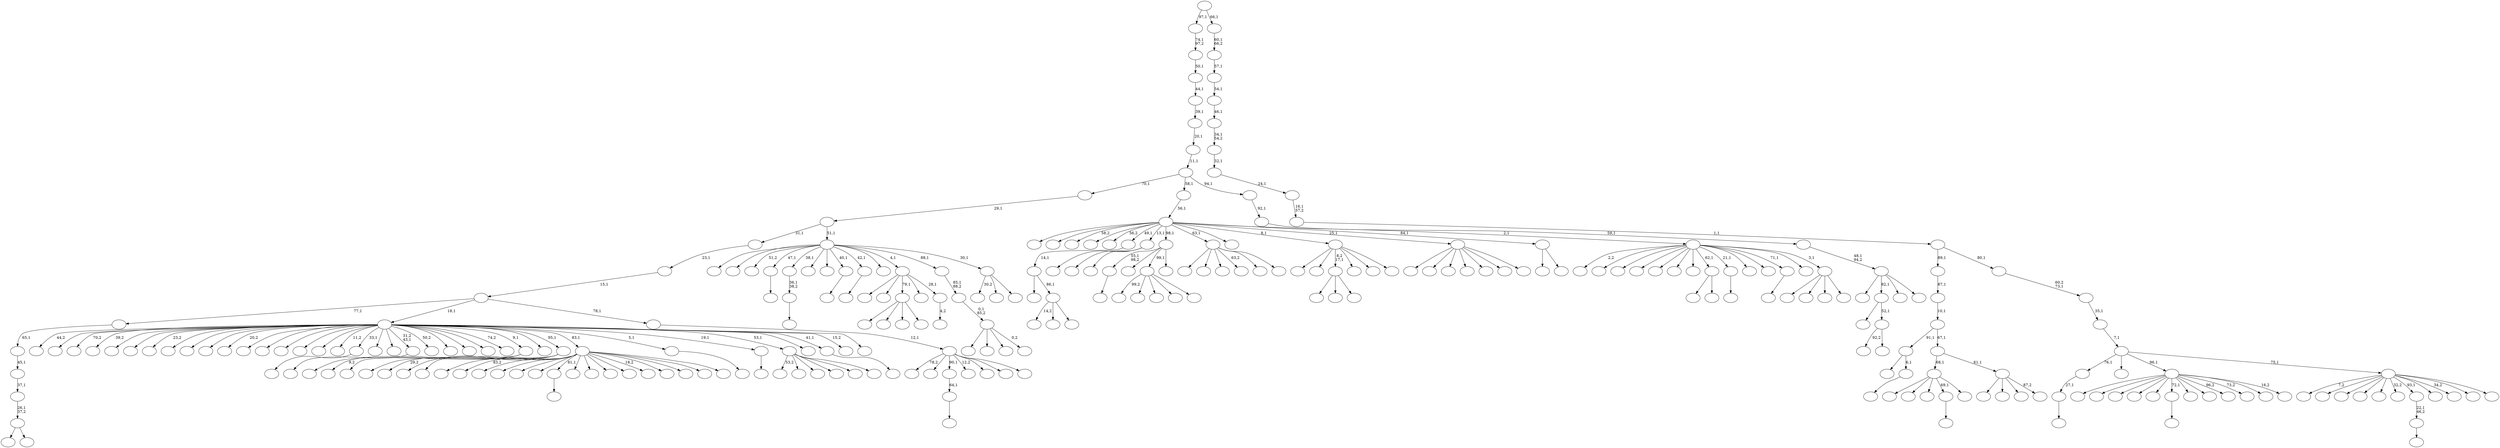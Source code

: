 digraph T {
	300 [label=""]
	299 [label=""]
	298 [label=""]
	297 [label=""]
	296 [label=""]
	295 [label=""]
	294 [label=""]
	293 [label=""]
	292 [label=""]
	291 [label=""]
	290 [label=""]
	289 [label=""]
	288 [label=""]
	287 [label=""]
	286 [label=""]
	285 [label=""]
	284 [label=""]
	283 [label=""]
	282 [label=""]
	281 [label=""]
	280 [label=""]
	279 [label=""]
	278 [label=""]
	277 [label=""]
	276 [label=""]
	275 [label=""]
	274 [label=""]
	273 [label=""]
	272 [label=""]
	271 [label=""]
	270 [label=""]
	269 [label=""]
	268 [label=""]
	267 [label=""]
	266 [label=""]
	265 [label=""]
	264 [label=""]
	263 [label=""]
	262 [label=""]
	261 [label=""]
	260 [label=""]
	259 [label=""]
	258 [label=""]
	257 [label=""]
	256 [label=""]
	255 [label=""]
	254 [label=""]
	253 [label=""]
	252 [label=""]
	251 [label=""]
	250 [label=""]
	249 [label=""]
	248 [label=""]
	247 [label=""]
	246 [label=""]
	245 [label=""]
	244 [label=""]
	243 [label=""]
	242 [label=""]
	241 [label=""]
	240 [label=""]
	239 [label=""]
	238 [label=""]
	237 [label=""]
	236 [label=""]
	235 [label=""]
	234 [label=""]
	233 [label=""]
	232 [label=""]
	231 [label=""]
	230 [label=""]
	229 [label=""]
	228 [label=""]
	227 [label=""]
	226 [label=""]
	225 [label=""]
	224 [label=""]
	223 [label=""]
	222 [label=""]
	221 [label=""]
	220 [label=""]
	219 [label=""]
	218 [label=""]
	217 [label=""]
	216 [label=""]
	215 [label=""]
	214 [label=""]
	213 [label=""]
	212 [label=""]
	211 [label=""]
	210 [label=""]
	209 [label=""]
	208 [label=""]
	207 [label=""]
	206 [label=""]
	205 [label=""]
	204 [label=""]
	203 [label=""]
	202 [label=""]
	201 [label=""]
	200 [label=""]
	199 [label=""]
	198 [label=""]
	197 [label=""]
	196 [label=""]
	195 [label=""]
	194 [label=""]
	193 [label=""]
	192 [label=""]
	191 [label=""]
	190 [label=""]
	189 [label=""]
	188 [label=""]
	187 [label=""]
	186 [label=""]
	185 [label=""]
	184 [label=""]
	183 [label=""]
	182 [label=""]
	181 [label=""]
	180 [label=""]
	179 [label=""]
	178 [label=""]
	177 [label=""]
	176 [label=""]
	175 [label=""]
	174 [label=""]
	173 [label=""]
	172 [label=""]
	171 [label=""]
	170 [label=""]
	169 [label=""]
	168 [label=""]
	167 [label=""]
	166 [label=""]
	165 [label=""]
	164 [label=""]
	163 [label=""]
	162 [label=""]
	161 [label=""]
	160 [label=""]
	159 [label=""]
	158 [label=""]
	157 [label=""]
	156 [label=""]
	155 [label=""]
	154 [label=""]
	153 [label=""]
	152 [label=""]
	151 [label=""]
	150 [label=""]
	149 [label=""]
	148 [label=""]
	147 [label=""]
	146 [label=""]
	145 [label=""]
	144 [label=""]
	143 [label=""]
	142 [label=""]
	141 [label=""]
	140 [label=""]
	139 [label=""]
	138 [label=""]
	137 [label=""]
	136 [label=""]
	135 [label=""]
	134 [label=""]
	133 [label=""]
	132 [label=""]
	131 [label=""]
	130 [label=""]
	129 [label=""]
	128 [label=""]
	127 [label=""]
	126 [label=""]
	125 [label=""]
	124 [label=""]
	123 [label=""]
	122 [label=""]
	121 [label=""]
	120 [label=""]
	119 [label=""]
	118 [label=""]
	117 [label=""]
	116 [label=""]
	115 [label=""]
	114 [label=""]
	113 [label=""]
	112 [label=""]
	111 [label=""]
	110 [label=""]
	109 [label=""]
	108 [label=""]
	107 [label=""]
	106 [label=""]
	105 [label=""]
	104 [label=""]
	103 [label=""]
	102 [label=""]
	101 [label=""]
	100 [label=""]
	99 [label=""]
	98 [label=""]
	97 [label=""]
	96 [label=""]
	95 [label=""]
	94 [label=""]
	93 [label=""]
	92 [label=""]
	91 [label=""]
	90 [label=""]
	89 [label=""]
	88 [label=""]
	87 [label=""]
	86 [label=""]
	85 [label=""]
	84 [label=""]
	83 [label=""]
	82 [label=""]
	81 [label=""]
	80 [label=""]
	79 [label=""]
	78 [label=""]
	77 [label=""]
	76 [label=""]
	75 [label=""]
	74 [label=""]
	73 [label=""]
	72 [label=""]
	71 [label=""]
	70 [label=""]
	69 [label=""]
	68 [label=""]
	67 [label=""]
	66 [label=""]
	65 [label=""]
	64 [label=""]
	63 [label=""]
	62 [label=""]
	61 [label=""]
	60 [label=""]
	59 [label=""]
	58 [label=""]
	57 [label=""]
	56 [label=""]
	55 [label=""]
	54 [label=""]
	53 [label=""]
	52 [label=""]
	51 [label=""]
	50 [label=""]
	49 [label=""]
	48 [label=""]
	47 [label=""]
	46 [label=""]
	45 [label=""]
	44 [label=""]
	43 [label=""]
	42 [label=""]
	41 [label=""]
	40 [label=""]
	39 [label=""]
	38 [label=""]
	37 [label=""]
	36 [label=""]
	35 [label=""]
	34 [label=""]
	33 [label=""]
	32 [label=""]
	31 [label=""]
	30 [label=""]
	29 [label=""]
	28 [label=""]
	27 [label=""]
	26 [label=""]
	25 [label=""]
	24 [label=""]
	23 [label=""]
	22 [label=""]
	21 [label=""]
	20 [label=""]
	19 [label=""]
	18 [label=""]
	17 [label=""]
	16 [label=""]
	15 [label=""]
	14 [label=""]
	13 [label=""]
	12 [label=""]
	11 [label=""]
	10 [label=""]
	9 [label=""]
	8 [label=""]
	7 [label=""]
	6 [label=""]
	5 [label=""]
	4 [label=""]
	3 [label=""]
	2 [label=""]
	1 [label=""]
	0 [label=""]
	293 -> 294 [label=""]
	280 -> 281 [label=""]
	279 -> 280 [label="27,1"]
	245 -> 246 [label=""]
	243 -> 284 [label=""]
	243 -> 244 [label=""]
	242 -> 243 [label="26,1\n37,2"]
	241 -> 242 [label="37,1"]
	240 -> 241 [label="45,1"]
	239 -> 240 [label="65,1"]
	235 -> 236 [label=""]
	230 -> 231 [label=""]
	229 -> 230 [label="36,1\n38,2"]
	216 -> 217 [label=""]
	215 -> 270 [label=""]
	215 -> 216 [label="6,1"]
	213 -> 214 [label=""]
	212 -> 213 [label="22,1\n46,2"]
	188 -> 292 [label="14,2"]
	188 -> 223 [label=""]
	188 -> 189 [label=""]
	187 -> 275 [label=""]
	187 -> 188 [label="86,1"]
	186 -> 187 [label="14,1"]
	184 -> 185 [label=""]
	177 -> 178 [label=""]
	174 -> 175 [label=""]
	173 -> 174 [label="64,1"]
	163 -> 274 [label=""]
	163 -> 196 [label=""]
	163 -> 164 [label=""]
	158 -> 221 [label=""]
	158 -> 220 [label=""]
	158 -> 159 [label=""]
	155 -> 156 [label=""]
	146 -> 147 [label=""]
	144 -> 282 [label="99,2"]
	144 -> 204 [label=""]
	144 -> 169 [label=""]
	144 -> 149 [label=""]
	144 -> 145 [label=""]
	142 -> 192 [label="92,2"]
	142 -> 143 [label=""]
	141 -> 201 [label=""]
	141 -> 142 [label="52,1"]
	136 -> 137 [label=""]
	133 -> 200 [label=""]
	133 -> 134 [label=""]
	119 -> 293 [label="55,1\n98,2"]
	119 -> 211 [label=""]
	119 -> 144 [label="99,1"]
	119 -> 120 [label=""]
	115 -> 286 [label=""]
	115 -> 182 [label="9,2"]
	115 -> 116 [label=""]
	110 -> 247 [label=""]
	110 -> 232 [label=""]
	110 -> 207 [label=""]
	110 -> 183 [label="63,2"]
	110 -> 139 [label=""]
	110 -> 111 [label=""]
	107 -> 108 [label=""]
	105 -> 296 [label=""]
	105 -> 176 [label=""]
	105 -> 161 [label=""]
	105 -> 106 [label=""]
	98 -> 272 [label=""]
	98 -> 179 [label="29,2"]
	98 -> 162 [label=""]
	98 -> 99 [label=""]
	93 -> 288 [label=""]
	93 -> 285 [label="83,2"]
	93 -> 277 [label=""]
	93 -> 253 [label=""]
	93 -> 238 [label=""]
	93 -> 218 [label=""]
	93 -> 184 [label="81,1"]
	93 -> 180 [label=""]
	93 -> 166 [label=""]
	93 -> 165 [label=""]
	93 -> 154 [label=""]
	93 -> 129 [label="18,2"]
	93 -> 109 [label=""]
	93 -> 96 [label=""]
	93 -> 95 [label=""]
	93 -> 94 [label=""]
	91 -> 92 [label=""]
	88 -> 89 [label=""]
	84 -> 291 [label="53,2"]
	84 -> 262 [label=""]
	84 -> 248 [label=""]
	84 -> 205 [label=""]
	84 -> 152 [label=""]
	84 -> 85 [label=""]
	79 -> 80 [label=""]
	77 -> 78 [label=""]
	75 -> 297 [label=""]
	75 -> 287 [label=""]
	75 -> 276 [label=""]
	75 -> 267 [label=""]
	75 -> 252 [label=""]
	75 -> 235 [label="72,1"]
	75 -> 233 [label=""]
	75 -> 222 [label=""]
	75 -> 203 [label="96,2"]
	75 -> 130 [label="73,2"]
	75 -> 121 [label=""]
	75 -> 76 [label="16,2"]
	72 -> 73 [label="4,2"]
	71 -> 153 [label=""]
	71 -> 148 [label=""]
	71 -> 105 [label="79,1"]
	71 -> 87 [label=""]
	71 -> 72 [label="28,1"]
	69 -> 249 [label=""]
	69 -> 198 [label=""]
	69 -> 83 [label=""]
	69 -> 77 [label="69,1"]
	69 -> 70 [label=""]
	67 -> 168 [label=""]
	67 -> 132 [label=""]
	67 -> 90 [label=""]
	67 -> 68 [label="87,2"]
	66 -> 69 [label="68,1"]
	66 -> 67 [label="61,1"]
	65 -> 215 [label="91,1"]
	65 -> 66 [label="67,1"]
	64 -> 65 [label="10,1"]
	63 -> 64 [label="87,1"]
	60 -> 259 [label=""]
	60 -> 210 [label=""]
	60 -> 163 [label="8,2\n17,1"]
	60 -> 123 [label=""]
	60 -> 101 [label=""]
	60 -> 61 [label=""]
	58 -> 172 [label=""]
	58 -> 135 [label=""]
	58 -> 124 [label=""]
	58 -> 112 [label=""]
	58 -> 97 [label=""]
	58 -> 62 [label=""]
	58 -> 59 [label=""]
	55 -> 299 [label="44,2"]
	55 -> 290 [label=""]
	55 -> 289 [label="70,2"]
	55 -> 271 [label="39,2"]
	55 -> 268 [label=""]
	55 -> 263 [label=""]
	55 -> 258 [label="23,2"]
	55 -> 251 [label=""]
	55 -> 237 [label=""]
	55 -> 234 [label=""]
	55 -> 224 [label="20,2"]
	55 -> 208 [label=""]
	55 -> 197 [label=""]
	55 -> 195 [label=""]
	55 -> 193 [label=""]
	55 -> 191 [label=""]
	55 -> 181 [label="11,2"]
	55 -> 177 [label="33,1"]
	55 -> 167 [label=""]
	55 -> 160 [label=""]
	55 -> 155 [label="31,2\n43,1"]
	55 -> 151 [label="50,2"]
	55 -> 140 [label=""]
	55 -> 127 [label=""]
	55 -> 122 [label=""]
	55 -> 118 [label="74,2"]
	55 -> 115 [label="9,1"]
	55 -> 104 [label=""]
	55 -> 98 [label="95,1"]
	55 -> 93 [label="83,1"]
	55 -> 91 [label="5,1"]
	55 -> 88 [label="19,1"]
	55 -> 84 [label="53,1"]
	55 -> 81 [label=""]
	55 -> 79 [label="41,1"]
	55 -> 74 [label="15,2"]
	55 -> 56 [label=""]
	53 -> 54 [label=""]
	50 -> 256 [label="78,2"]
	50 -> 250 [label=""]
	50 -> 173 [label="90,1"]
	50 -> 131 [label="12,2"]
	50 -> 117 [label=""]
	50 -> 103 [label=""]
	50 -> 51 [label=""]
	49 -> 50 [label="12,1"]
	48 -> 239 [label="77,1"]
	48 -> 55 [label="18,1"]
	48 -> 49 [label="78,1"]
	47 -> 48 [label="15,1"]
	46 -> 47 [label="23,1"]
	44 -> 260 [label=""]
	44 -> 206 [label=""]
	44 -> 113 [label=""]
	44 -> 45 [label="0,2"]
	43 -> 44 [label="0,1\n85,2"]
	42 -> 43 [label="85,1\n88,2"]
	40 -> 170 [label="30,2"]
	40 -> 57 [label=""]
	40 -> 41 [label=""]
	39 -> 266 [label=""]
	39 -> 264 [label=""]
	39 -> 261 [label="51,2"]
	39 -> 245 [label="47,1"]
	39 -> 229 [label="38,1"]
	39 -> 228 [label=""]
	39 -> 194 [label=""]
	39 -> 146 [label="40,1"]
	39 -> 136 [label="42,1"]
	39 -> 125 [label=""]
	39 -> 71 [label="4,1"]
	39 -> 42 [label="88,1"]
	39 -> 40 [label="30,1"]
	38 -> 46 [label="31,1"]
	38 -> 39 [label="51,1"]
	37 -> 38 [label="29,1"]
	35 -> 128 [label=""]
	35 -> 36 [label=""]
	32 -> 226 [label=""]
	32 -> 219 [label=""]
	32 -> 150 [label=""]
	32 -> 33 [label=""]
	31 -> 278 [label="2,2"]
	31 -> 273 [label=""]
	31 -> 257 [label=""]
	31 -> 254 [label=""]
	31 -> 190 [label=""]
	31 -> 157 [label=""]
	31 -> 138 [label=""]
	31 -> 133 [label="62,1"]
	31 -> 107 [label="21,1"]
	31 -> 100 [label=""]
	31 -> 82 [label=""]
	31 -> 53 [label="71,1"]
	31 -> 34 [label=""]
	31 -> 32 [label="3,1"]
	30 -> 265 [label=""]
	30 -> 227 [label=""]
	30 -> 225 [label="58,2"]
	30 -> 209 [label=""]
	30 -> 202 [label="56,2"]
	30 -> 186 [label="49,1"]
	30 -> 158 [label="13,1"]
	30 -> 119 [label="98,1"]
	30 -> 110 [label="63,1"]
	30 -> 102 [label=""]
	30 -> 60 [label="8,1"]
	30 -> 58 [label="25,1"]
	30 -> 35 [label="84,1"]
	30 -> 31 [label="2,1"]
	29 -> 30 [label="56,1"]
	27 -> 171 [label=""]
	27 -> 141 [label="82,1"]
	27 -> 52 [label=""]
	27 -> 28 [label=""]
	26 -> 27 [label="48,1\n94,2"]
	25 -> 26 [label="59,1"]
	24 -> 25 [label="92,1"]
	23 -> 37 [label="70,1"]
	23 -> 29 [label="58,1"]
	23 -> 24 [label="94,1"]
	22 -> 23 [label="11,1"]
	21 -> 22 [label="20,1"]
	20 -> 21 [label="39,1"]
	19 -> 20 [label="44,1"]
	18 -> 19 [label="50,1"]
	17 -> 18 [label="74,1\n97,2"]
	15 -> 300 [label="7,2"]
	15 -> 298 [label=""]
	15 -> 295 [label=""]
	15 -> 283 [label=""]
	15 -> 269 [label=""]
	15 -> 255 [label="32,2"]
	15 -> 212 [label="93,1"]
	15 -> 199 [label=""]
	15 -> 114 [label="34,2"]
	15 -> 86 [label=""]
	15 -> 16 [label=""]
	14 -> 279 [label="76,1"]
	14 -> 126 [label=""]
	14 -> 75 [label="96,1"]
	14 -> 15 [label="75,1"]
	13 -> 14 [label="7,1"]
	12 -> 13 [label="35,1"]
	11 -> 12 [label="60,2\n73,1"]
	10 -> 63 [label="89,1"]
	10 -> 11 [label="80,1"]
	9 -> 10 [label="1,1"]
	8 -> 9 [label="16,1\n57,2"]
	7 -> 8 [label="24,1"]
	6 -> 7 [label="32,1"]
	5 -> 6 [label="34,1\n54,2"]
	4 -> 5 [label="46,1"]
	3 -> 4 [label="54,1"]
	2 -> 3 [label="57,1"]
	1 -> 2 [label="60,1\n66,2"]
	0 -> 17 [label="97,1"]
	0 -> 1 [label="66,1"]
}
